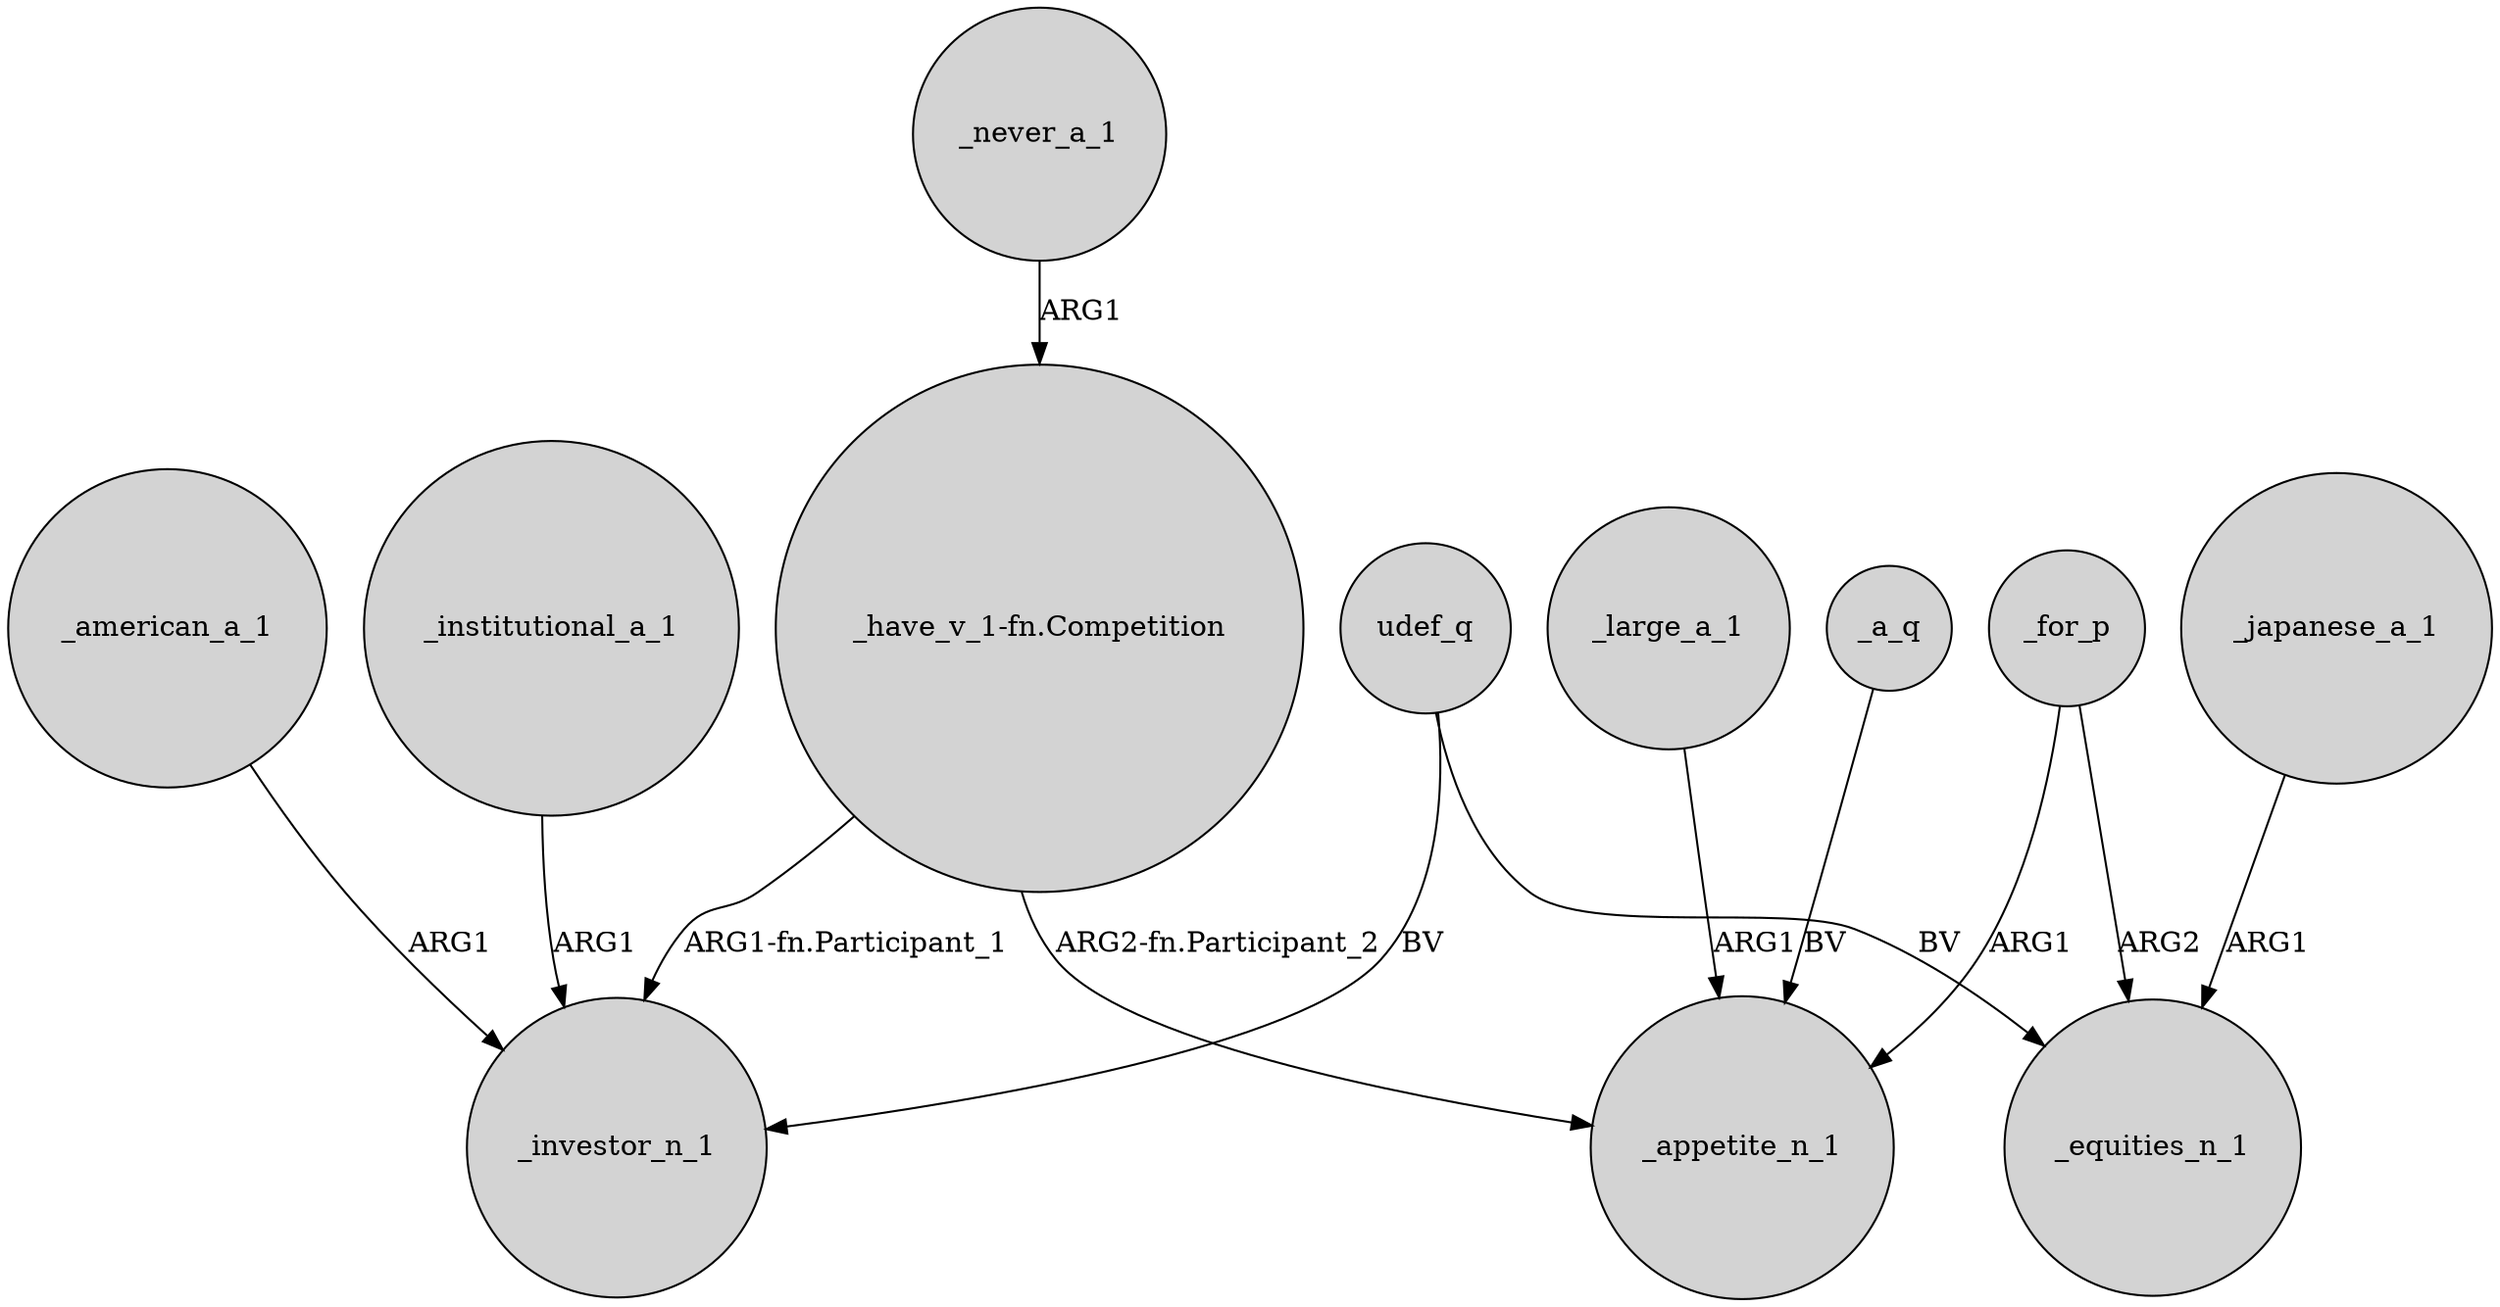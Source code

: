 digraph {
	node [shape=circle style=filled]
	_american_a_1 -> _investor_n_1 [label=ARG1]
	"_have_v_1-fn.Competition" -> _investor_n_1 [label="ARG1-fn.Participant_1"]
	udef_q -> _equities_n_1 [label=BV]
	_large_a_1 -> _appetite_n_1 [label=ARG1]
	_never_a_1 -> "_have_v_1-fn.Competition" [label=ARG1]
	udef_q -> _investor_n_1 [label=BV]
	_japanese_a_1 -> _equities_n_1 [label=ARG1]
	_institutional_a_1 -> _investor_n_1 [label=ARG1]
	_for_p -> _equities_n_1 [label=ARG2]
	_for_p -> _appetite_n_1 [label=ARG1]
	"_have_v_1-fn.Competition" -> _appetite_n_1 [label="ARG2-fn.Participant_2"]
	_a_q -> _appetite_n_1 [label=BV]
}
